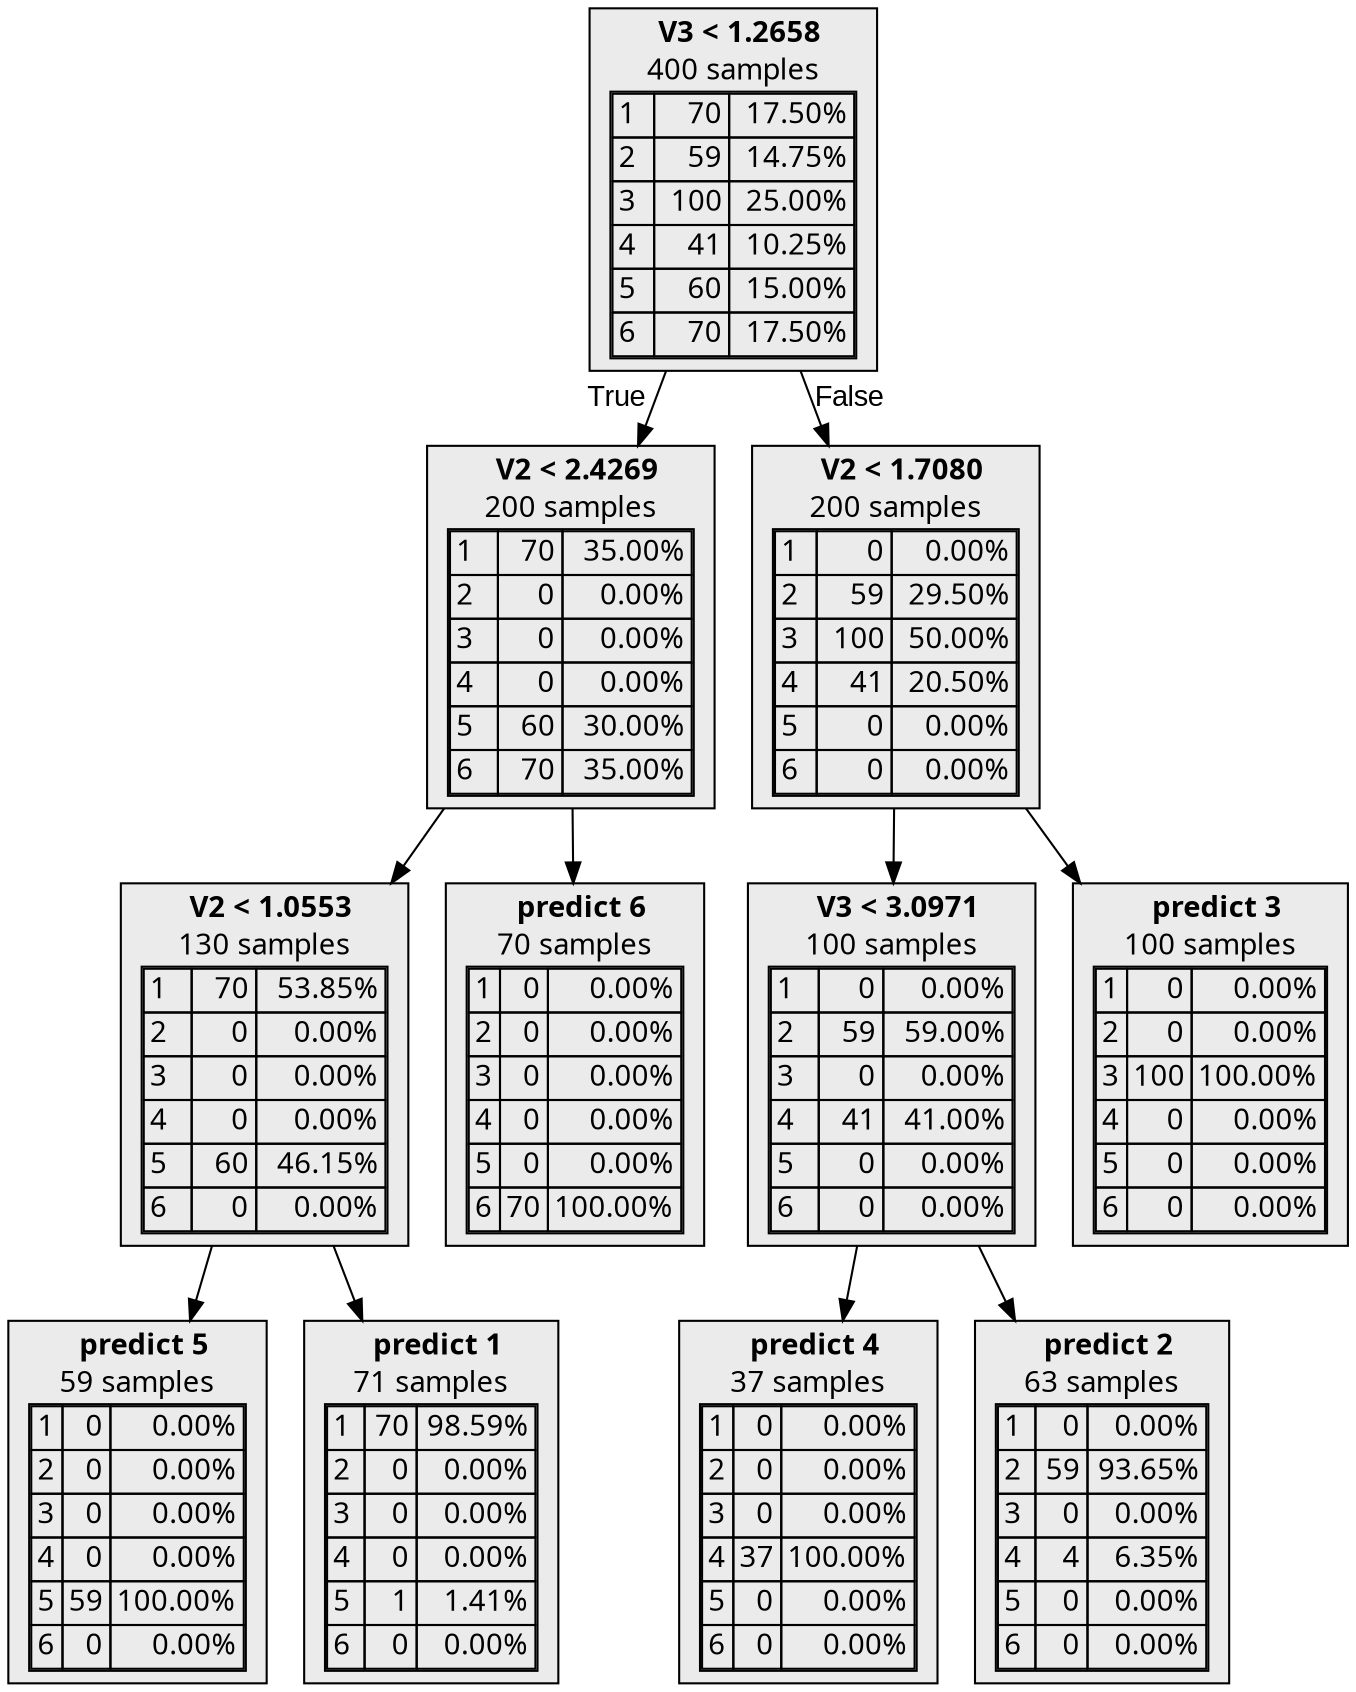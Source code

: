 digraph {
    1 [label=<  <TABLE BORDER="0" CELLPADDING="0">
      <TR>
    <TD>
      <B>V3 &lt; 1.2658</B>
    </TD>
  </TR>

    <TR>
      <TD>400 samples</TD>
    </TR>
    <TR>
  <TD>
    <TABLE CELLSPACING="0">
      
        <TR >
    <TD ALIGN="LEFT">1</TD>
    <TD ALIGN="RIGHT">70</TD>
    <TD ALIGN="RIGHT">17.50%</TD>
  </TR>
  <TR >
    <TD ALIGN="LEFT">2</TD>
    <TD ALIGN="RIGHT">59</TD>
    <TD ALIGN="RIGHT">14.75%</TD>
  </TR>
  <TR class="highlighted">
    <TD ALIGN="LEFT">3</TD>
    <TD ALIGN="RIGHT">100</TD>
    <TD ALIGN="RIGHT">25.00%</TD>
  </TR>
  <TR >
    <TD ALIGN="LEFT">4</TD>
    <TD ALIGN="RIGHT">41</TD>
    <TD ALIGN="RIGHT">10.25%</TD>
  </TR>
  <TR >
    <TD ALIGN="LEFT">5</TD>
    <TD ALIGN="RIGHT">60</TD>
    <TD ALIGN="RIGHT">15.00%</TD>
  </TR>
  <TR >
    <TD ALIGN="LEFT">6</TD>
    <TD ALIGN="RIGHT">70</TD>
    <TD ALIGN="RIGHT">17.50%</TD>
  </TR>

    </TABLE>
  </TD>
</TR>

  </TABLE>
>,fillcolor="#EBEBEB",shape=box,fontname="bold arial",style="filled"];
    1 -> 2 [labeldistance=2.5, labelangle=45, headlabel="True",fontname="arial"];
    1 -> 7 [labeldistance=2.5, labelangle=-45, headlabel="False",fontname="arial"];
    2 [label=<  <TABLE BORDER="0" CELLPADDING="0">
      <TR>
    <TD>
      <B>V2 &lt; 2.4269</B>
    </TD>
  </TR>

    <TR>
      <TD>200 samples</TD>
    </TR>
    <TR>
  <TD>
    <TABLE CELLSPACING="0">
      
        <TR class="highlighted">
    <TD ALIGN="LEFT">1</TD>
    <TD ALIGN="RIGHT">70</TD>
    <TD ALIGN="RIGHT">35.00%</TD>
  </TR>
  <TR >
    <TD ALIGN="LEFT">2</TD>
    <TD ALIGN="RIGHT">0</TD>
    <TD ALIGN="RIGHT">0.00%</TD>
  </TR>
  <TR >
    <TD ALIGN="LEFT">3</TD>
    <TD ALIGN="RIGHT">0</TD>
    <TD ALIGN="RIGHT">0.00%</TD>
  </TR>
  <TR >
    <TD ALIGN="LEFT">4</TD>
    <TD ALIGN="RIGHT">0</TD>
    <TD ALIGN="RIGHT">0.00%</TD>
  </TR>
  <TR >
    <TD ALIGN="LEFT">5</TD>
    <TD ALIGN="RIGHT">60</TD>
    <TD ALIGN="RIGHT">30.00%</TD>
  </TR>
  <TR >
    <TD ALIGN="LEFT">6</TD>
    <TD ALIGN="RIGHT">70</TD>
    <TD ALIGN="RIGHT">35.00%</TD>
  </TR>

    </TABLE>
  </TD>
</TR>

  </TABLE>
>,fillcolor="#EBEBEB",shape=box,fontname="bold arial",style="filled"];
    2 -> 3;
    2 -> 6;
    3 [label=<  <TABLE BORDER="0" CELLPADDING="0">
      <TR>
    <TD>
      <B>V2 &lt; 1.0553</B>
    </TD>
  </TR>

    <TR>
      <TD>130 samples</TD>
    </TR>
    <TR>
  <TD>
    <TABLE CELLSPACING="0">
      
        <TR class="highlighted">
    <TD ALIGN="LEFT">1</TD>
    <TD ALIGN="RIGHT">70</TD>
    <TD ALIGN="RIGHT">53.85%</TD>
  </TR>
  <TR >
    <TD ALIGN="LEFT">2</TD>
    <TD ALIGN="RIGHT">0</TD>
    <TD ALIGN="RIGHT">0.00%</TD>
  </TR>
  <TR >
    <TD ALIGN="LEFT">3</TD>
    <TD ALIGN="RIGHT">0</TD>
    <TD ALIGN="RIGHT">0.00%</TD>
  </TR>
  <TR >
    <TD ALIGN="LEFT">4</TD>
    <TD ALIGN="RIGHT">0</TD>
    <TD ALIGN="RIGHT">0.00%</TD>
  </TR>
  <TR >
    <TD ALIGN="LEFT">5</TD>
    <TD ALIGN="RIGHT">60</TD>
    <TD ALIGN="RIGHT">46.15%</TD>
  </TR>
  <TR >
    <TD ALIGN="LEFT">6</TD>
    <TD ALIGN="RIGHT">0</TD>
    <TD ALIGN="RIGHT">0.00%</TD>
  </TR>

    </TABLE>
  </TD>
</TR>

  </TABLE>
>,fillcolor="#EBEBEB",shape=box,fontname="bold arial",style="filled"];
    3 -> 4;
    3 -> 5;
    4 [label=<  <TABLE BORDER="0" CELLPADDING="0">
      <TR>
    <TD>
      <B>predict 5</B>
    </TD>
  </TR>

    <TR>
      <TD>59 samples</TD>
    </TR>
    <TR>
  <TD>
    <TABLE CELLSPACING="0">
      
        <TR >
    <TD ALIGN="LEFT">1</TD>
    <TD ALIGN="RIGHT">0</TD>
    <TD ALIGN="RIGHT">0.00%</TD>
  </TR>
  <TR >
    <TD ALIGN="LEFT">2</TD>
    <TD ALIGN="RIGHT">0</TD>
    <TD ALIGN="RIGHT">0.00%</TD>
  </TR>
  <TR >
    <TD ALIGN="LEFT">3</TD>
    <TD ALIGN="RIGHT">0</TD>
    <TD ALIGN="RIGHT">0.00%</TD>
  </TR>
  <TR >
    <TD ALIGN="LEFT">4</TD>
    <TD ALIGN="RIGHT">0</TD>
    <TD ALIGN="RIGHT">0.00%</TD>
  </TR>
  <TR class="highlighted">
    <TD ALIGN="LEFT">5</TD>
    <TD ALIGN="RIGHT">59</TD>
    <TD ALIGN="RIGHT">100.00%</TD>
  </TR>
  <TR >
    <TD ALIGN="LEFT">6</TD>
    <TD ALIGN="RIGHT">0</TD>
    <TD ALIGN="RIGHT">0.00%</TD>
  </TR>

    </TABLE>
  </TD>
</TR>

  </TABLE>
>,fillcolor="#EBEBEB",shape=box,fontname="bold arial",style="filled",color=black];
    5 [label=<  <TABLE BORDER="0" CELLPADDING="0">
      <TR>
    <TD>
      <B>predict 1</B>
    </TD>
  </TR>

    <TR>
      <TD>71 samples</TD>
    </TR>
    <TR>
  <TD>
    <TABLE CELLSPACING="0">
      
        <TR class="highlighted">
    <TD ALIGN="LEFT">1</TD>
    <TD ALIGN="RIGHT">70</TD>
    <TD ALIGN="RIGHT">98.59%</TD>
  </TR>
  <TR >
    <TD ALIGN="LEFT">2</TD>
    <TD ALIGN="RIGHT">0</TD>
    <TD ALIGN="RIGHT">0.00%</TD>
  </TR>
  <TR >
    <TD ALIGN="LEFT">3</TD>
    <TD ALIGN="RIGHT">0</TD>
    <TD ALIGN="RIGHT">0.00%</TD>
  </TR>
  <TR >
    <TD ALIGN="LEFT">4</TD>
    <TD ALIGN="RIGHT">0</TD>
    <TD ALIGN="RIGHT">0.00%</TD>
  </TR>
  <TR >
    <TD ALIGN="LEFT">5</TD>
    <TD ALIGN="RIGHT">1</TD>
    <TD ALIGN="RIGHT">1.41%</TD>
  </TR>
  <TR >
    <TD ALIGN="LEFT">6</TD>
    <TD ALIGN="RIGHT">0</TD>
    <TD ALIGN="RIGHT">0.00%</TD>
  </TR>

    </TABLE>
  </TD>
</TR>

  </TABLE>
>,fillcolor="#EBEBEB",shape=box,fontname="bold arial",style="filled",color=black];
    6 [label=<  <TABLE BORDER="0" CELLPADDING="0">
      <TR>
    <TD>
      <B>predict 6</B>
    </TD>
  </TR>

    <TR>
      <TD>70 samples</TD>
    </TR>
    <TR>
  <TD>
    <TABLE CELLSPACING="0">
      
        <TR >
    <TD ALIGN="LEFT">1</TD>
    <TD ALIGN="RIGHT">0</TD>
    <TD ALIGN="RIGHT">0.00%</TD>
  </TR>
  <TR >
    <TD ALIGN="LEFT">2</TD>
    <TD ALIGN="RIGHT">0</TD>
    <TD ALIGN="RIGHT">0.00%</TD>
  </TR>
  <TR >
    <TD ALIGN="LEFT">3</TD>
    <TD ALIGN="RIGHT">0</TD>
    <TD ALIGN="RIGHT">0.00%</TD>
  </TR>
  <TR >
    <TD ALIGN="LEFT">4</TD>
    <TD ALIGN="RIGHT">0</TD>
    <TD ALIGN="RIGHT">0.00%</TD>
  </TR>
  <TR >
    <TD ALIGN="LEFT">5</TD>
    <TD ALIGN="RIGHT">0</TD>
    <TD ALIGN="RIGHT">0.00%</TD>
  </TR>
  <TR class="highlighted">
    <TD ALIGN="LEFT">6</TD>
    <TD ALIGN="RIGHT">70</TD>
    <TD ALIGN="RIGHT">100.00%</TD>
  </TR>

    </TABLE>
  </TD>
</TR>

  </TABLE>
>,fillcolor="#EBEBEB",shape=box,fontname="bold arial",style="filled",color=black];
    7 [label=<  <TABLE BORDER="0" CELLPADDING="0">
      <TR>
    <TD>
      <B>V2 &lt; 1.7080</B>
    </TD>
  </TR>

    <TR>
      <TD>200 samples</TD>
    </TR>
    <TR>
  <TD>
    <TABLE CELLSPACING="0">
      
        <TR >
    <TD ALIGN="LEFT">1</TD>
    <TD ALIGN="RIGHT">0</TD>
    <TD ALIGN="RIGHT">0.00%</TD>
  </TR>
  <TR >
    <TD ALIGN="LEFT">2</TD>
    <TD ALIGN="RIGHT">59</TD>
    <TD ALIGN="RIGHT">29.50%</TD>
  </TR>
  <TR class="highlighted">
    <TD ALIGN="LEFT">3</TD>
    <TD ALIGN="RIGHT">100</TD>
    <TD ALIGN="RIGHT">50.00%</TD>
  </TR>
  <TR >
    <TD ALIGN="LEFT">4</TD>
    <TD ALIGN="RIGHT">41</TD>
    <TD ALIGN="RIGHT">20.50%</TD>
  </TR>
  <TR >
    <TD ALIGN="LEFT">5</TD>
    <TD ALIGN="RIGHT">0</TD>
    <TD ALIGN="RIGHT">0.00%</TD>
  </TR>
  <TR >
    <TD ALIGN="LEFT">6</TD>
    <TD ALIGN="RIGHT">0</TD>
    <TD ALIGN="RIGHT">0.00%</TD>
  </TR>

    </TABLE>
  </TD>
</TR>

  </TABLE>
>,fillcolor="#EBEBEB",shape=box,fontname="bold arial",style="filled"];
    7 -> 8;
    7 -> 11;
    8 [label=<  <TABLE BORDER="0" CELLPADDING="0">
      <TR>
    <TD>
      <B>V3 &lt; 3.0971</B>
    </TD>
  </TR>

    <TR>
      <TD>100 samples</TD>
    </TR>
    <TR>
  <TD>
    <TABLE CELLSPACING="0">
      
        <TR >
    <TD ALIGN="LEFT">1</TD>
    <TD ALIGN="RIGHT">0</TD>
    <TD ALIGN="RIGHT">0.00%</TD>
  </TR>
  <TR class="highlighted">
    <TD ALIGN="LEFT">2</TD>
    <TD ALIGN="RIGHT">59</TD>
    <TD ALIGN="RIGHT">59.00%</TD>
  </TR>
  <TR >
    <TD ALIGN="LEFT">3</TD>
    <TD ALIGN="RIGHT">0</TD>
    <TD ALIGN="RIGHT">0.00%</TD>
  </TR>
  <TR >
    <TD ALIGN="LEFT">4</TD>
    <TD ALIGN="RIGHT">41</TD>
    <TD ALIGN="RIGHT">41.00%</TD>
  </TR>
  <TR >
    <TD ALIGN="LEFT">5</TD>
    <TD ALIGN="RIGHT">0</TD>
    <TD ALIGN="RIGHT">0.00%</TD>
  </TR>
  <TR >
    <TD ALIGN="LEFT">6</TD>
    <TD ALIGN="RIGHT">0</TD>
    <TD ALIGN="RIGHT">0.00%</TD>
  </TR>

    </TABLE>
  </TD>
</TR>

  </TABLE>
>,fillcolor="#EBEBEB",shape=box,fontname="bold arial",style="filled"];
    8 -> 9;
    8 -> 10;
    9 [label=<  <TABLE BORDER="0" CELLPADDING="0">
      <TR>
    <TD>
      <B>predict 4</B>
    </TD>
  </TR>

    <TR>
      <TD>37 samples</TD>
    </TR>
    <TR>
  <TD>
    <TABLE CELLSPACING="0">
      
        <TR >
    <TD ALIGN="LEFT">1</TD>
    <TD ALIGN="RIGHT">0</TD>
    <TD ALIGN="RIGHT">0.00%</TD>
  </TR>
  <TR >
    <TD ALIGN="LEFT">2</TD>
    <TD ALIGN="RIGHT">0</TD>
    <TD ALIGN="RIGHT">0.00%</TD>
  </TR>
  <TR >
    <TD ALIGN="LEFT">3</TD>
    <TD ALIGN="RIGHT">0</TD>
    <TD ALIGN="RIGHT">0.00%</TD>
  </TR>
  <TR class="highlighted">
    <TD ALIGN="LEFT">4</TD>
    <TD ALIGN="RIGHT">37</TD>
    <TD ALIGN="RIGHT">100.00%</TD>
  </TR>
  <TR >
    <TD ALIGN="LEFT">5</TD>
    <TD ALIGN="RIGHT">0</TD>
    <TD ALIGN="RIGHT">0.00%</TD>
  </TR>
  <TR >
    <TD ALIGN="LEFT">6</TD>
    <TD ALIGN="RIGHT">0</TD>
    <TD ALIGN="RIGHT">0.00%</TD>
  </TR>

    </TABLE>
  </TD>
</TR>

  </TABLE>
>,fillcolor="#EBEBEB",shape=box,fontname="bold arial",style="filled",color=black];
    10 [label=<  <TABLE BORDER="0" CELLPADDING="0">
      <TR>
    <TD>
      <B>predict 2</B>
    </TD>
  </TR>

    <TR>
      <TD>63 samples</TD>
    </TR>
    <TR>
  <TD>
    <TABLE CELLSPACING="0">
      
        <TR >
    <TD ALIGN="LEFT">1</TD>
    <TD ALIGN="RIGHT">0</TD>
    <TD ALIGN="RIGHT">0.00%</TD>
  </TR>
  <TR class="highlighted">
    <TD ALIGN="LEFT">2</TD>
    <TD ALIGN="RIGHT">59</TD>
    <TD ALIGN="RIGHT">93.65%</TD>
  </TR>
  <TR >
    <TD ALIGN="LEFT">3</TD>
    <TD ALIGN="RIGHT">0</TD>
    <TD ALIGN="RIGHT">0.00%</TD>
  </TR>
  <TR >
    <TD ALIGN="LEFT">4</TD>
    <TD ALIGN="RIGHT">4</TD>
    <TD ALIGN="RIGHT">6.35%</TD>
  </TR>
  <TR >
    <TD ALIGN="LEFT">5</TD>
    <TD ALIGN="RIGHT">0</TD>
    <TD ALIGN="RIGHT">0.00%</TD>
  </TR>
  <TR >
    <TD ALIGN="LEFT">6</TD>
    <TD ALIGN="RIGHT">0</TD>
    <TD ALIGN="RIGHT">0.00%</TD>
  </TR>

    </TABLE>
  </TD>
</TR>

  </TABLE>
>,fillcolor="#EBEBEB",shape=box,fontname="bold arial",style="filled",color=black];
    11 [label=<  <TABLE BORDER="0" CELLPADDING="0">
      <TR>
    <TD>
      <B>predict 3</B>
    </TD>
  </TR>

    <TR>
      <TD>100 samples</TD>
    </TR>
    <TR>
  <TD>
    <TABLE CELLSPACING="0">
      
        <TR >
    <TD ALIGN="LEFT">1</TD>
    <TD ALIGN="RIGHT">0</TD>
    <TD ALIGN="RIGHT">0.00%</TD>
  </TR>
  <TR >
    <TD ALIGN="LEFT">2</TD>
    <TD ALIGN="RIGHT">0</TD>
    <TD ALIGN="RIGHT">0.00%</TD>
  </TR>
  <TR class="highlighted">
    <TD ALIGN="LEFT">3</TD>
    <TD ALIGN="RIGHT">100</TD>
    <TD ALIGN="RIGHT">100.00%</TD>
  </TR>
  <TR >
    <TD ALIGN="LEFT">4</TD>
    <TD ALIGN="RIGHT">0</TD>
    <TD ALIGN="RIGHT">0.00%</TD>
  </TR>
  <TR >
    <TD ALIGN="LEFT">5</TD>
    <TD ALIGN="RIGHT">0</TD>
    <TD ALIGN="RIGHT">0.00%</TD>
  </TR>
  <TR >
    <TD ALIGN="LEFT">6</TD>
    <TD ALIGN="RIGHT">0</TD>
    <TD ALIGN="RIGHT">0.00%</TD>
  </TR>

    </TABLE>
  </TD>
</TR>

  </TABLE>
>,fillcolor="#EBEBEB",shape=box,fontname="bold arial",style="filled",color=black];
}
